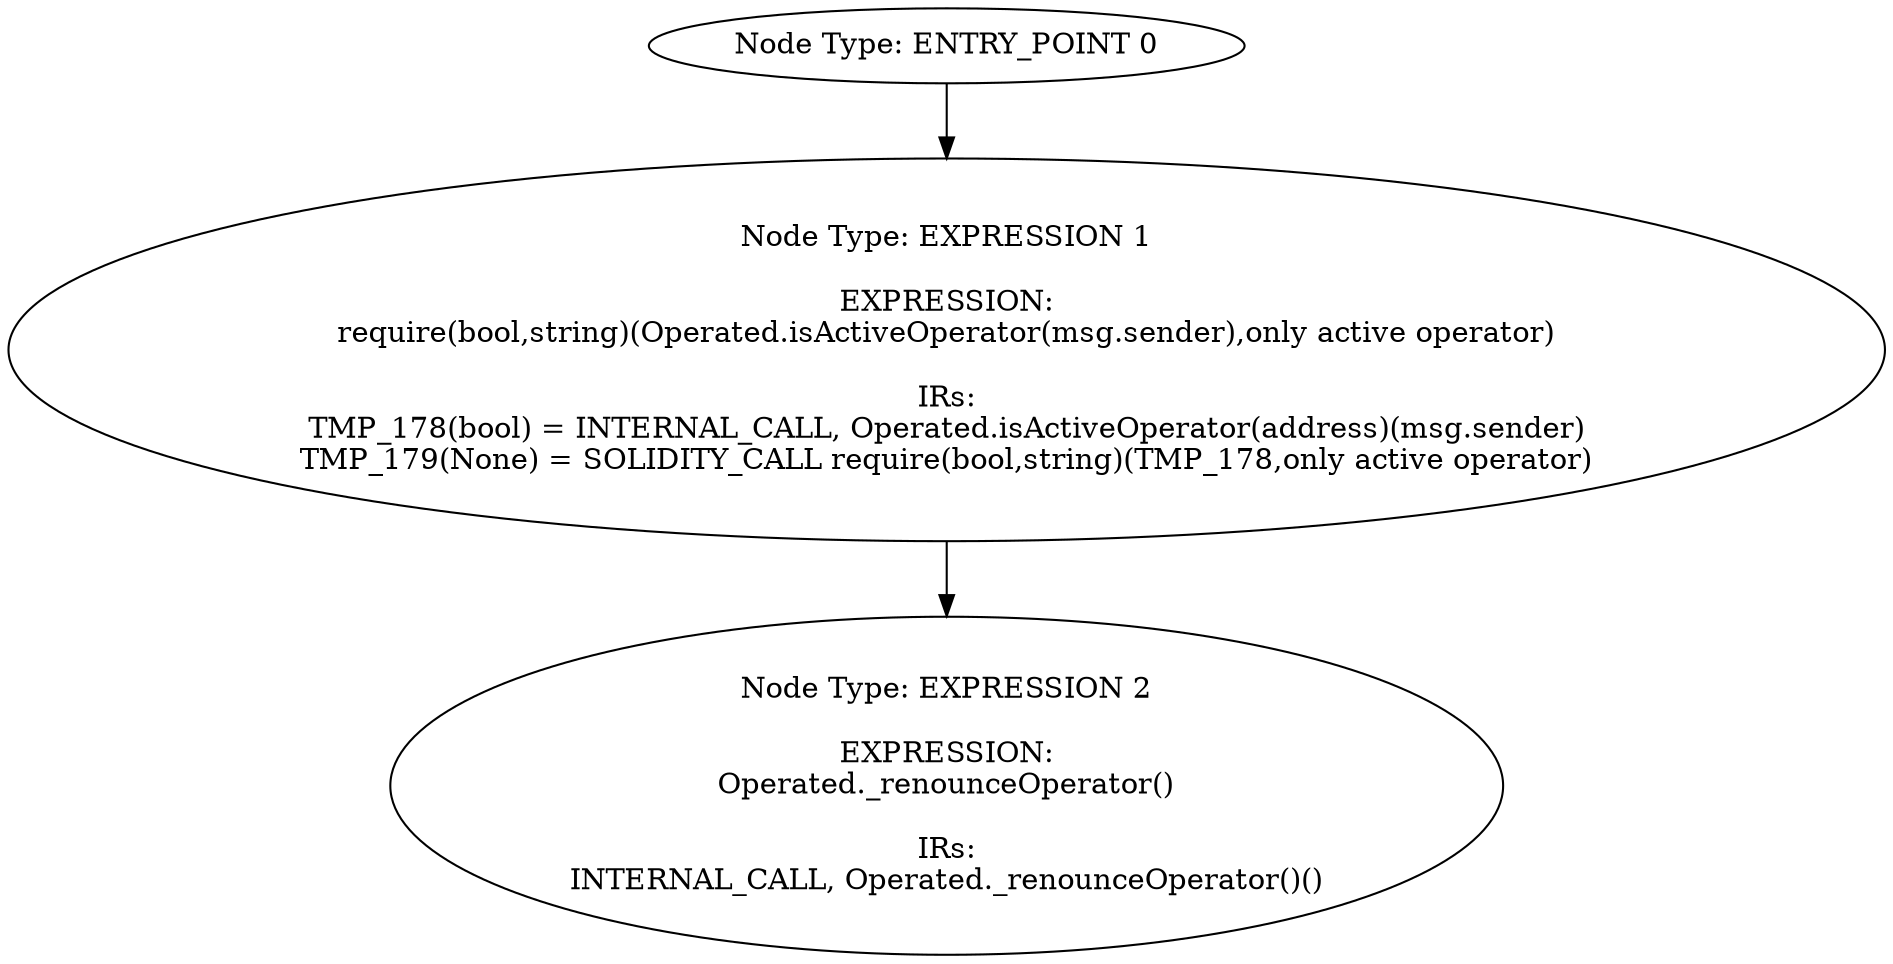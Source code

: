 digraph{
0[label="Node Type: ENTRY_POINT 0
"];
0->1;
1[label="Node Type: EXPRESSION 1

EXPRESSION:
require(bool,string)(Operated.isActiveOperator(msg.sender),only active operator)

IRs:
TMP_178(bool) = INTERNAL_CALL, Operated.isActiveOperator(address)(msg.sender)
TMP_179(None) = SOLIDITY_CALL require(bool,string)(TMP_178,only active operator)"];
1->2;
2[label="Node Type: EXPRESSION 2

EXPRESSION:
Operated._renounceOperator()

IRs:
INTERNAL_CALL, Operated._renounceOperator()()"];
}
